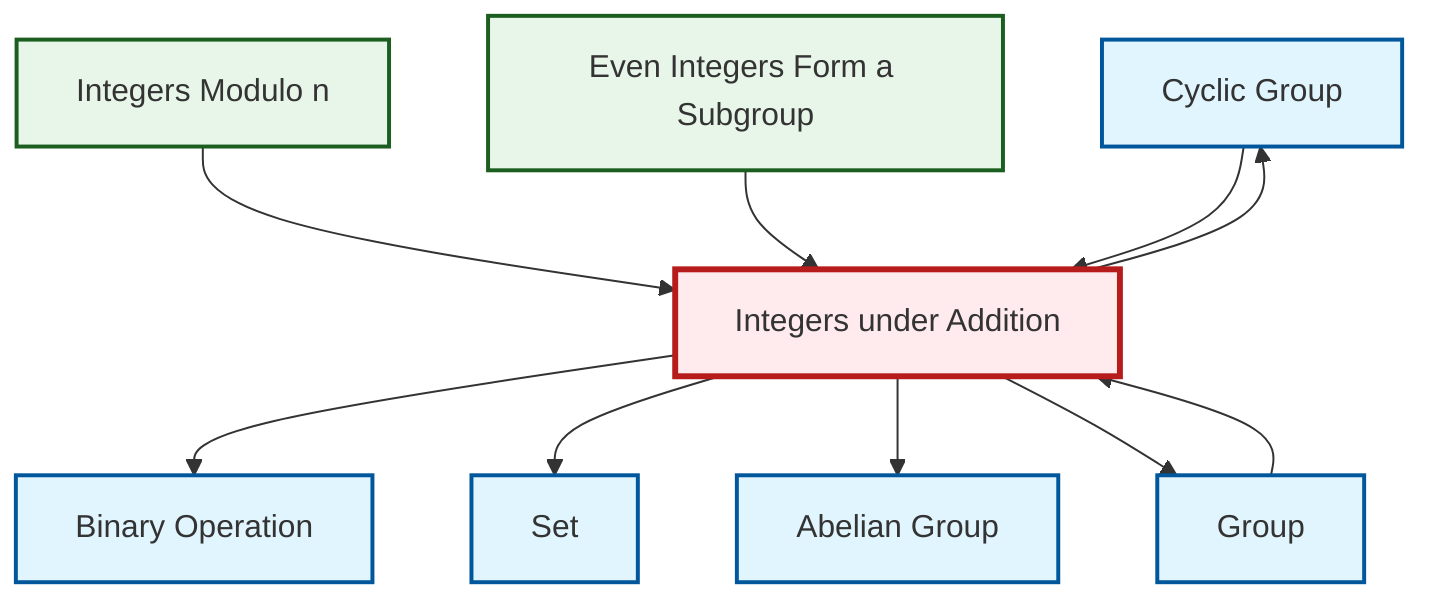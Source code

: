 graph TD
    classDef definition fill:#e1f5fe,stroke:#01579b,stroke-width:2px
    classDef theorem fill:#f3e5f5,stroke:#4a148c,stroke-width:2px
    classDef axiom fill:#fff3e0,stroke:#e65100,stroke-width:2px
    classDef example fill:#e8f5e9,stroke:#1b5e20,stroke-width:2px
    classDef current fill:#ffebee,stroke:#b71c1c,stroke-width:3px
    def-cyclic-group["Cyclic Group"]:::definition
    def-group["Group"]:::definition
    ex-integers-addition["Integers under Addition"]:::example
    def-set["Set"]:::definition
    def-binary-operation["Binary Operation"]:::definition
    ex-even-integers-subgroup["Even Integers Form a Subgroup"]:::example
    ex-quotient-integers-mod-n["Integers Modulo n"]:::example
    def-abelian-group["Abelian Group"]:::definition
    def-group --> ex-integers-addition
    ex-integers-addition --> def-binary-operation
    ex-integers-addition --> def-set
    ex-integers-addition --> def-abelian-group
    ex-integers-addition --> def-group
    ex-quotient-integers-mod-n --> ex-integers-addition
    ex-even-integers-subgroup --> ex-integers-addition
    def-cyclic-group --> ex-integers-addition
    ex-integers-addition --> def-cyclic-group
    class ex-integers-addition current